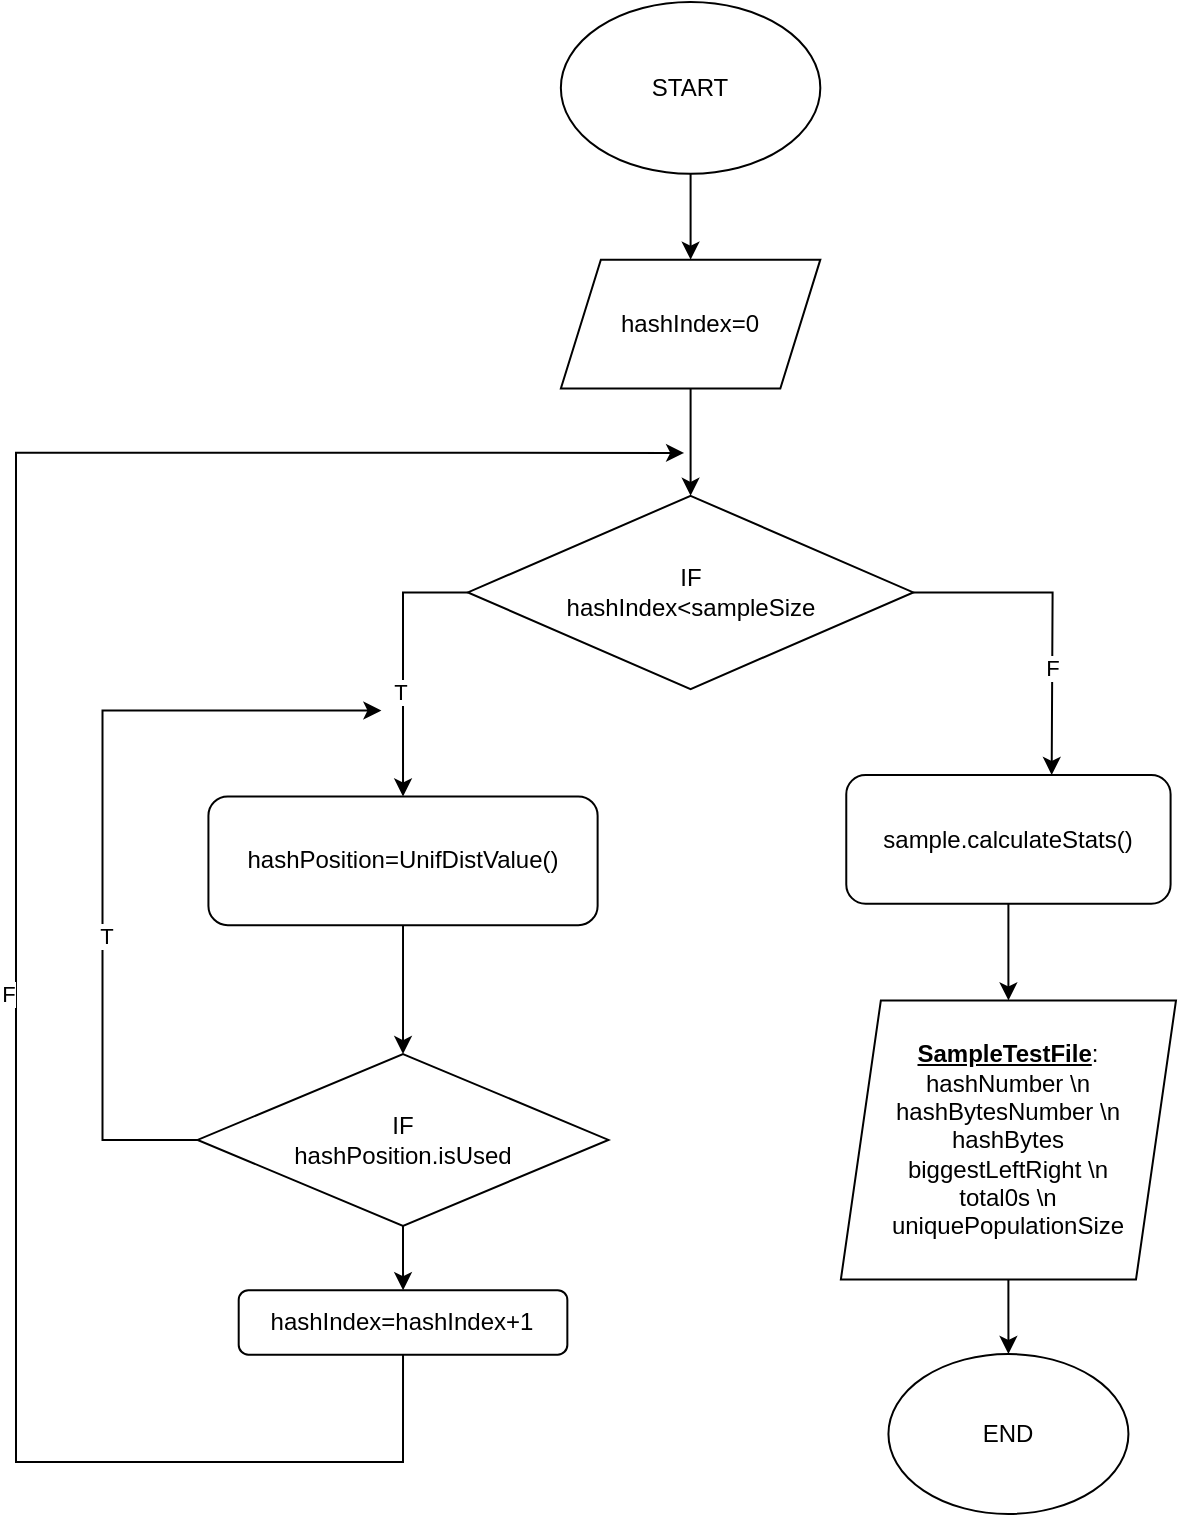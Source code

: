 <mxfile version="24.7.7">
  <diagram id="C5RBs43oDa-KdzZeNtuy" name="Page-1">
    <mxGraphModel dx="1235" dy="1108" grid="1" gridSize="10" guides="1" tooltips="1" connect="1" arrows="1" fold="1" page="1" pageScale="1" pageWidth="827" pageHeight="1169" math="0" shadow="0">
      <root>
        <mxCell id="WIyWlLk6GJQsqaUBKTNV-0" />
        <mxCell id="WIyWlLk6GJQsqaUBKTNV-1" parent="WIyWlLk6GJQsqaUBKTNV-0" />
        <mxCell id="AuctTVFhClOsm6OKaZTE-24" value="" style="group" vertex="1" connectable="0" parent="WIyWlLk6GJQsqaUBKTNV-1">
          <mxGeometry x="130" y="120" width="580" height="756" as="geometry" />
        </mxCell>
        <mxCell id="AuctTVFhClOsm6OKaZTE-12" value="" style="edgeStyle=orthogonalEdgeStyle;rounded=0;orthogonalLoop=1;jettySize=auto;html=1;" edge="1" parent="AuctTVFhClOsm6OKaZTE-24" source="AuctTVFhClOsm6OKaZTE-0" target="AuctTVFhClOsm6OKaZTE-2">
          <mxGeometry relative="1" as="geometry" />
        </mxCell>
        <mxCell id="AuctTVFhClOsm6OKaZTE-0" value="START" style="ellipse;whiteSpace=wrap;html=1;" vertex="1" parent="AuctTVFhClOsm6OKaZTE-24">
          <mxGeometry x="272.432" width="129.73" height="85.882" as="geometry" />
        </mxCell>
        <mxCell id="AuctTVFhClOsm6OKaZTE-11" value="" style="edgeStyle=orthogonalEdgeStyle;rounded=0;orthogonalLoop=1;jettySize=auto;html=1;" edge="1" parent="AuctTVFhClOsm6OKaZTE-24" source="AuctTVFhClOsm6OKaZTE-2" target="AuctTVFhClOsm6OKaZTE-3">
          <mxGeometry relative="1" as="geometry" />
        </mxCell>
        <mxCell id="AuctTVFhClOsm6OKaZTE-2" value="&lt;div&gt;hashIndex=0&lt;br&gt;&lt;/div&gt;" style="shape=parallelogram;perimeter=parallelogramPerimeter;whiteSpace=wrap;html=1;fixedSize=1;" vertex="1" parent="AuctTVFhClOsm6OKaZTE-24">
          <mxGeometry x="272.432" y="128.824" width="129.73" height="64.412" as="geometry" />
        </mxCell>
        <mxCell id="AuctTVFhClOsm6OKaZTE-6" style="edgeStyle=orthogonalEdgeStyle;rounded=0;orthogonalLoop=1;jettySize=auto;html=1;exitX=0;exitY=0.5;exitDx=0;exitDy=0;entryX=0.5;entryY=0;entryDx=0;entryDy=0;" edge="1" parent="AuctTVFhClOsm6OKaZTE-24" source="AuctTVFhClOsm6OKaZTE-3" target="AuctTVFhClOsm6OKaZTE-4">
          <mxGeometry relative="1" as="geometry" />
        </mxCell>
        <mxCell id="AuctTVFhClOsm6OKaZTE-7" value="T" style="edgeLabel;html=1;align=center;verticalAlign=middle;resizable=0;points=[];" vertex="1" connectable="0" parent="AuctTVFhClOsm6OKaZTE-6">
          <mxGeometry x="0.216" y="-2" relative="1" as="geometry">
            <mxPoint as="offset" />
          </mxGeometry>
        </mxCell>
        <mxCell id="AuctTVFhClOsm6OKaZTE-18" style="edgeStyle=orthogonalEdgeStyle;rounded=0;orthogonalLoop=1;jettySize=auto;html=1;" edge="1" parent="AuctTVFhClOsm6OKaZTE-24" source="AuctTVFhClOsm6OKaZTE-3">
          <mxGeometry relative="1" as="geometry">
            <mxPoint x="517.838" y="386.471" as="targetPoint" />
          </mxGeometry>
        </mxCell>
        <mxCell id="AuctTVFhClOsm6OKaZTE-20" value="F" style="edgeLabel;html=1;align=center;verticalAlign=middle;resizable=0;points=[];" vertex="1" connectable="0" parent="AuctTVFhClOsm6OKaZTE-18">
          <mxGeometry x="0.318" relative="1" as="geometry">
            <mxPoint y="1" as="offset" />
          </mxGeometry>
        </mxCell>
        <mxCell id="AuctTVFhClOsm6OKaZTE-3" value="&lt;div&gt;IF&lt;/div&gt;&lt;div&gt;hashIndex&amp;lt;sampleSize&lt;br&gt;&lt;/div&gt;" style="rhombus;whiteSpace=wrap;html=1;" vertex="1" parent="AuctTVFhClOsm6OKaZTE-24">
          <mxGeometry x="225.946" y="246.912" width="222.703" height="96.618" as="geometry" />
        </mxCell>
        <mxCell id="AuctTVFhClOsm6OKaZTE-8" value="" style="edgeStyle=orthogonalEdgeStyle;rounded=0;orthogonalLoop=1;jettySize=auto;html=1;" edge="1" parent="AuctTVFhClOsm6OKaZTE-24" source="AuctTVFhClOsm6OKaZTE-4" target="AuctTVFhClOsm6OKaZTE-5">
          <mxGeometry relative="1" as="geometry" />
        </mxCell>
        <mxCell id="AuctTVFhClOsm6OKaZTE-4" value="hashPosition=UnifDistValue()" style="rounded=1;whiteSpace=wrap;html=1;" vertex="1" parent="AuctTVFhClOsm6OKaZTE-24">
          <mxGeometry x="96.216" y="397.206" width="194.595" height="64.412" as="geometry" />
        </mxCell>
        <mxCell id="AuctTVFhClOsm6OKaZTE-9" style="edgeStyle=orthogonalEdgeStyle;rounded=0;orthogonalLoop=1;jettySize=auto;html=1;" edge="1" parent="AuctTVFhClOsm6OKaZTE-24" source="AuctTVFhClOsm6OKaZTE-5">
          <mxGeometry relative="1" as="geometry">
            <mxPoint x="182.703" y="354.265" as="targetPoint" />
            <Array as="points">
              <mxPoint x="43.243" y="568.971" />
            </Array>
          </mxGeometry>
        </mxCell>
        <mxCell id="AuctTVFhClOsm6OKaZTE-14" value="&lt;div&gt;T&lt;/div&gt;" style="edgeLabel;html=1;align=center;verticalAlign=middle;resizable=0;points=[];" vertex="1" connectable="0" parent="AuctTVFhClOsm6OKaZTE-9">
          <mxGeometry x="-0.255" y="-1" relative="1" as="geometry">
            <mxPoint as="offset" />
          </mxGeometry>
        </mxCell>
        <mxCell id="AuctTVFhClOsm6OKaZTE-10" style="edgeStyle=orthogonalEdgeStyle;rounded=0;orthogonalLoop=1;jettySize=auto;html=1;" edge="1" parent="AuctTVFhClOsm6OKaZTE-24">
          <mxGeometry relative="1" as="geometry">
            <mxPoint x="334.054" y="225.441" as="targetPoint" />
            <mxPoint x="193.514" y="676.324" as="sourcePoint" />
            <Array as="points">
              <mxPoint x="193.514" y="730.0" />
              <mxPoint y="730.0" />
              <mxPoint y="225.441" />
            </Array>
          </mxGeometry>
        </mxCell>
        <mxCell id="AuctTVFhClOsm6OKaZTE-13" value="F" style="edgeLabel;html=1;align=center;verticalAlign=middle;resizable=0;points=[];" vertex="1" connectable="0" parent="AuctTVFhClOsm6OKaZTE-10">
          <mxGeometry x="-0.114" y="4" relative="1" as="geometry">
            <mxPoint as="offset" />
          </mxGeometry>
        </mxCell>
        <mxCell id="AuctTVFhClOsm6OKaZTE-23" value="" style="edgeStyle=orthogonalEdgeStyle;rounded=0;orthogonalLoop=1;jettySize=auto;html=1;" edge="1" parent="AuctTVFhClOsm6OKaZTE-24" source="AuctTVFhClOsm6OKaZTE-5" target="AuctTVFhClOsm6OKaZTE-22">
          <mxGeometry relative="1" as="geometry" />
        </mxCell>
        <mxCell id="AuctTVFhClOsm6OKaZTE-5" value="&lt;div&gt;IF&lt;/div&gt;&lt;div&gt;hashPosition.isUsed&lt;br&gt;&lt;/div&gt;" style="rhombus;whiteSpace=wrap;html=1;" vertex="1" parent="AuctTVFhClOsm6OKaZTE-24">
          <mxGeometry x="90.811" y="526.029" width="205.405" height="85.882" as="geometry" />
        </mxCell>
        <mxCell id="AuctTVFhClOsm6OKaZTE-19" value="" style="edgeStyle=orthogonalEdgeStyle;rounded=0;orthogonalLoop=1;jettySize=auto;html=1;" edge="1" parent="AuctTVFhClOsm6OKaZTE-24" source="AuctTVFhClOsm6OKaZTE-16" target="AuctTVFhClOsm6OKaZTE-17">
          <mxGeometry relative="1" as="geometry" />
        </mxCell>
        <mxCell id="AuctTVFhClOsm6OKaZTE-16" value="sample.calculateStats()" style="rounded=1;whiteSpace=wrap;html=1;" vertex="1" parent="AuctTVFhClOsm6OKaZTE-24">
          <mxGeometry x="415.135" y="386.471" width="162.162" height="64.412" as="geometry" />
        </mxCell>
        <mxCell id="AuctTVFhClOsm6OKaZTE-26" value="" style="edgeStyle=orthogonalEdgeStyle;rounded=0;orthogonalLoop=1;jettySize=auto;html=1;" edge="1" parent="AuctTVFhClOsm6OKaZTE-24" source="AuctTVFhClOsm6OKaZTE-17" target="AuctTVFhClOsm6OKaZTE-25">
          <mxGeometry relative="1" as="geometry" />
        </mxCell>
        <mxCell id="AuctTVFhClOsm6OKaZTE-17" value="&lt;font style=&quot;font-size: 12px;&quot;&gt;&lt;b style=&quot;font-size: 12px;&quot;&gt;&lt;u style=&quot;font-size: 12px;&quot;&gt;SampleTestFile&lt;/u&gt;&lt;/b&gt;:&lt;/font&gt;&lt;div style=&quot;font-size: 12px;&quot;&gt;&lt;font style=&quot;font-size: 12px;&quot;&gt;hashNumber \n&lt;/font&gt;&lt;/div&gt;&lt;div style=&quot;font-size: 12px;&quot;&gt;&lt;font style=&quot;font-size: 12px;&quot;&gt;hashBytesNumber \n&lt;/font&gt;&lt;/div&gt;&lt;div style=&quot;font-size: 12px;&quot;&gt;&lt;font style=&quot;font-size: 12px;&quot;&gt;hashBytes&lt;/font&gt;&lt;/div&gt;&lt;div style=&quot;font-size: 12px;&quot;&gt;&lt;div style=&quot;font-size: 12px;&quot;&gt;&lt;font style=&quot;font-size: 12px;&quot;&gt;biggestLeftRight \n&lt;/font&gt;&lt;/div&gt;&lt;/div&gt;&lt;div style=&quot;font-size: 12px;&quot;&gt;&lt;font style=&quot;font-size: 12px;&quot;&gt;total0s \n&lt;/font&gt;&lt;/div&gt;&lt;div style=&quot;font-size: 12px;&quot;&gt;&lt;font style=&quot;font-size: 12px;&quot;&gt;&lt;font style=&quot;font-size: 12px;&quot;&gt;uniquePopulationSize&lt;/font&gt;&lt;font style=&quot;font-size: 12px;&quot;&gt;&lt;br style=&quot;font-size: 12px;&quot;&gt;&lt;/font&gt;&lt;/font&gt;&lt;/div&gt;" style="shape=parallelogram;perimeter=parallelogramPerimeter;whiteSpace=wrap;html=1;fixedSize=1;" vertex="1" parent="AuctTVFhClOsm6OKaZTE-24">
          <mxGeometry x="412.432" y="499.191" width="167.568" height="139.559" as="geometry" />
        </mxCell>
        <mxCell id="AuctTVFhClOsm6OKaZTE-22" value="hashIndex=hashIndex+1" style="rounded=1;whiteSpace=wrap;html=1;" vertex="1" parent="AuctTVFhClOsm6OKaZTE-24">
          <mxGeometry x="111.351" y="644.118" width="164.324" height="32.206" as="geometry" />
        </mxCell>
        <mxCell id="AuctTVFhClOsm6OKaZTE-25" value="END" style="ellipse;whiteSpace=wrap;html=1;" vertex="1" parent="AuctTVFhClOsm6OKaZTE-24">
          <mxGeometry x="436.22" y="676" width="120" height="80" as="geometry" />
        </mxCell>
      </root>
    </mxGraphModel>
  </diagram>
</mxfile>
